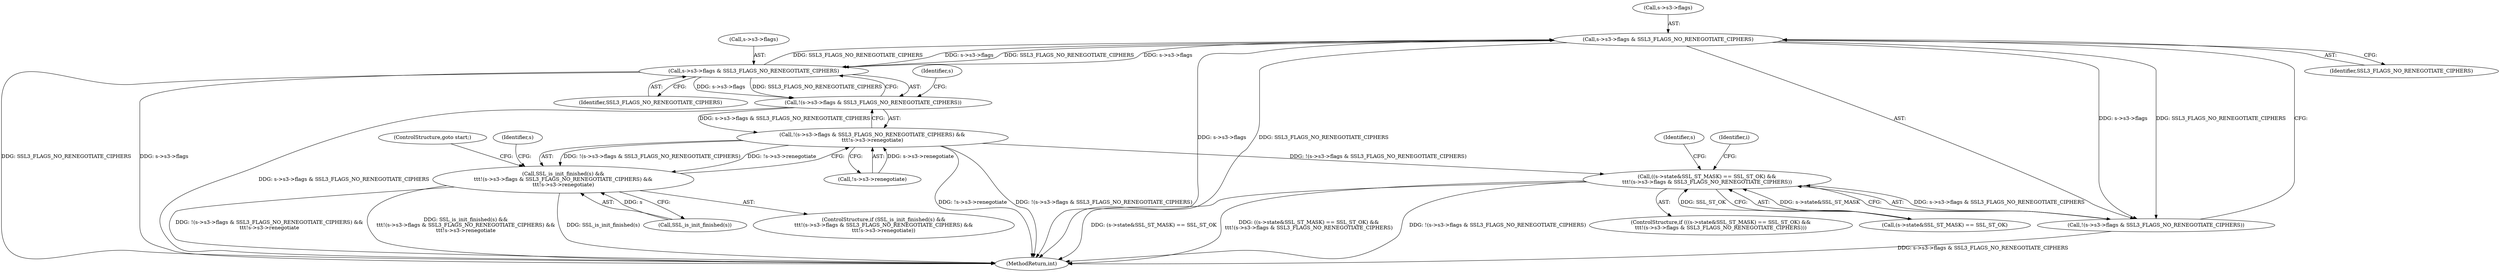 digraph "0_openssl_103b171d8fc282ef435f8de9afbf7782e312961f_3@pointer" {
"1001493" [label="(Call,s->s3->flags & SSL3_FLAGS_NO_RENEGOTIATE_CIPHERS)"];
"1000928" [label="(Call,s->s3->flags & SSL3_FLAGS_NO_RENEGOTIATE_CIPHERS)"];
"1001493" [label="(Call,s->s3->flags & SSL3_FLAGS_NO_RENEGOTIATE_CIPHERS)"];
"1000927" [label="(Call,!(s->s3->flags & SSL3_FLAGS_NO_RENEGOTIATE_CIPHERS))"];
"1000926" [label="(Call,!(s->s3->flags & SSL3_FLAGS_NO_RENEGOTIATE_CIPHERS) &&\n\t\t\t!s->s3->renegotiate)"];
"1000923" [label="(Call,SSL_is_init_finished(s) &&\n\t\t\t!(s->s3->flags & SSL3_FLAGS_NO_RENEGOTIATE_CIPHERS) &&\n\t\t\t!s->s3->renegotiate)"];
"1001484" [label="(Call,((s->state&SSL_ST_MASK) == SSL_ST_OK) &&\n\t\t\t!(s->s3->flags & SSL3_FLAGS_NO_RENEGOTIATE_CIPHERS))"];
"1001492" [label="(Call,!(s->s3->flags & SSL3_FLAGS_NO_RENEGOTIATE_CIPHERS))"];
"1000923" [label="(Call,SSL_is_init_finished(s) &&\n\t\t\t!(s->s3->flags & SSL3_FLAGS_NO_RENEGOTIATE_CIPHERS) &&\n\t\t\t!s->s3->renegotiate)"];
"1000926" [label="(Call,!(s->s3->flags & SSL3_FLAGS_NO_RENEGOTIATE_CIPHERS) &&\n\t\t\t!s->s3->renegotiate)"];
"1000924" [label="(Call,SSL_is_init_finished(s))"];
"1000945" [label="(Identifier,s)"];
"1001524" [label="(Identifier,i)"];
"1001499" [label="(Identifier,SSL3_FLAGS_NO_RENEGOTIATE_CIPHERS)"];
"1001493" [label="(Call,s->s3->flags & SSL3_FLAGS_NO_RENEGOTIATE_CIPHERS)"];
"1000935" [label="(Call,!s->s3->renegotiate)"];
"1000928" [label="(Call,s->s3->flags & SSL3_FLAGS_NO_RENEGOTIATE_CIPHERS)"];
"1000938" [label="(Identifier,s)"];
"1001016" [label="(ControlStructure,goto start;)"];
"1001503" [label="(Identifier,s)"];
"1001492" [label="(Call,!(s->s3->flags & SSL3_FLAGS_NO_RENEGOTIATE_CIPHERS))"];
"1000934" [label="(Identifier,SSL3_FLAGS_NO_RENEGOTIATE_CIPHERS)"];
"1001697" [label="(MethodReturn,int)"];
"1001483" [label="(ControlStructure,if (((s->state&SSL_ST_MASK) == SSL_ST_OK) &&\n\t\t\t!(s->s3->flags & SSL3_FLAGS_NO_RENEGOTIATE_CIPHERS)))"];
"1000922" [label="(ControlStructure,if (SSL_is_init_finished(s) &&\n\t\t\t!(s->s3->flags & SSL3_FLAGS_NO_RENEGOTIATE_CIPHERS) &&\n\t\t\t!s->s3->renegotiate))"];
"1001485" [label="(Call,(s->state&SSL_ST_MASK) == SSL_ST_OK)"];
"1000927" [label="(Call,!(s->s3->flags & SSL3_FLAGS_NO_RENEGOTIATE_CIPHERS))"];
"1001484" [label="(Call,((s->state&SSL_ST_MASK) == SSL_ST_OK) &&\n\t\t\t!(s->s3->flags & SSL3_FLAGS_NO_RENEGOTIATE_CIPHERS))"];
"1000929" [label="(Call,s->s3->flags)"];
"1001494" [label="(Call,s->s3->flags)"];
"1001493" -> "1001492"  [label="AST: "];
"1001493" -> "1001499"  [label="CFG: "];
"1001494" -> "1001493"  [label="AST: "];
"1001499" -> "1001493"  [label="AST: "];
"1001492" -> "1001493"  [label="CFG: "];
"1001493" -> "1001697"  [label="DDG: s->s3->flags"];
"1001493" -> "1001697"  [label="DDG: SSL3_FLAGS_NO_RENEGOTIATE_CIPHERS"];
"1001493" -> "1000928"  [label="DDG: s->s3->flags"];
"1001493" -> "1000928"  [label="DDG: SSL3_FLAGS_NO_RENEGOTIATE_CIPHERS"];
"1001493" -> "1001492"  [label="DDG: s->s3->flags"];
"1001493" -> "1001492"  [label="DDG: SSL3_FLAGS_NO_RENEGOTIATE_CIPHERS"];
"1000928" -> "1001493"  [label="DDG: s->s3->flags"];
"1000928" -> "1001493"  [label="DDG: SSL3_FLAGS_NO_RENEGOTIATE_CIPHERS"];
"1000928" -> "1000927"  [label="AST: "];
"1000928" -> "1000934"  [label="CFG: "];
"1000929" -> "1000928"  [label="AST: "];
"1000934" -> "1000928"  [label="AST: "];
"1000927" -> "1000928"  [label="CFG: "];
"1000928" -> "1001697"  [label="DDG: SSL3_FLAGS_NO_RENEGOTIATE_CIPHERS"];
"1000928" -> "1001697"  [label="DDG: s->s3->flags"];
"1000928" -> "1000927"  [label="DDG: s->s3->flags"];
"1000928" -> "1000927"  [label="DDG: SSL3_FLAGS_NO_RENEGOTIATE_CIPHERS"];
"1000927" -> "1000926"  [label="AST: "];
"1000938" -> "1000927"  [label="CFG: "];
"1000926" -> "1000927"  [label="CFG: "];
"1000927" -> "1001697"  [label="DDG: s->s3->flags & SSL3_FLAGS_NO_RENEGOTIATE_CIPHERS"];
"1000927" -> "1000926"  [label="DDG: s->s3->flags & SSL3_FLAGS_NO_RENEGOTIATE_CIPHERS"];
"1000926" -> "1000923"  [label="AST: "];
"1000926" -> "1000935"  [label="CFG: "];
"1000935" -> "1000926"  [label="AST: "];
"1000923" -> "1000926"  [label="CFG: "];
"1000926" -> "1001697"  [label="DDG: !s->s3->renegotiate"];
"1000926" -> "1001697"  [label="DDG: !(s->s3->flags & SSL3_FLAGS_NO_RENEGOTIATE_CIPHERS)"];
"1000926" -> "1000923"  [label="DDG: !(s->s3->flags & SSL3_FLAGS_NO_RENEGOTIATE_CIPHERS)"];
"1000926" -> "1000923"  [label="DDG: !s->s3->renegotiate"];
"1000935" -> "1000926"  [label="DDG: s->s3->renegotiate"];
"1000926" -> "1001484"  [label="DDG: !(s->s3->flags & SSL3_FLAGS_NO_RENEGOTIATE_CIPHERS)"];
"1000923" -> "1000922"  [label="AST: "];
"1000923" -> "1000924"  [label="CFG: "];
"1000924" -> "1000923"  [label="AST: "];
"1000945" -> "1000923"  [label="CFG: "];
"1001016" -> "1000923"  [label="CFG: "];
"1000923" -> "1001697"  [label="DDG: !(s->s3->flags & SSL3_FLAGS_NO_RENEGOTIATE_CIPHERS) &&\n\t\t\t!s->s3->renegotiate"];
"1000923" -> "1001697"  [label="DDG: SSL_is_init_finished(s) &&\n\t\t\t!(s->s3->flags & SSL3_FLAGS_NO_RENEGOTIATE_CIPHERS) &&\n\t\t\t!s->s3->renegotiate"];
"1000923" -> "1001697"  [label="DDG: SSL_is_init_finished(s)"];
"1000924" -> "1000923"  [label="DDG: s"];
"1001484" -> "1001483"  [label="AST: "];
"1001484" -> "1001485"  [label="CFG: "];
"1001484" -> "1001492"  [label="CFG: "];
"1001485" -> "1001484"  [label="AST: "];
"1001492" -> "1001484"  [label="AST: "];
"1001503" -> "1001484"  [label="CFG: "];
"1001524" -> "1001484"  [label="CFG: "];
"1001484" -> "1001697"  [label="DDG: !(s->s3->flags & SSL3_FLAGS_NO_RENEGOTIATE_CIPHERS)"];
"1001484" -> "1001697"  [label="DDG: (s->state&SSL_ST_MASK) == SSL_ST_OK"];
"1001484" -> "1001697"  [label="DDG: ((s->state&SSL_ST_MASK) == SSL_ST_OK) &&\n\t\t\t!(s->s3->flags & SSL3_FLAGS_NO_RENEGOTIATE_CIPHERS)"];
"1001485" -> "1001484"  [label="DDG: s->state&SSL_ST_MASK"];
"1001485" -> "1001484"  [label="DDG: SSL_ST_OK"];
"1001492" -> "1001484"  [label="DDG: s->s3->flags & SSL3_FLAGS_NO_RENEGOTIATE_CIPHERS"];
"1001492" -> "1001697"  [label="DDG: s->s3->flags & SSL3_FLAGS_NO_RENEGOTIATE_CIPHERS"];
}
